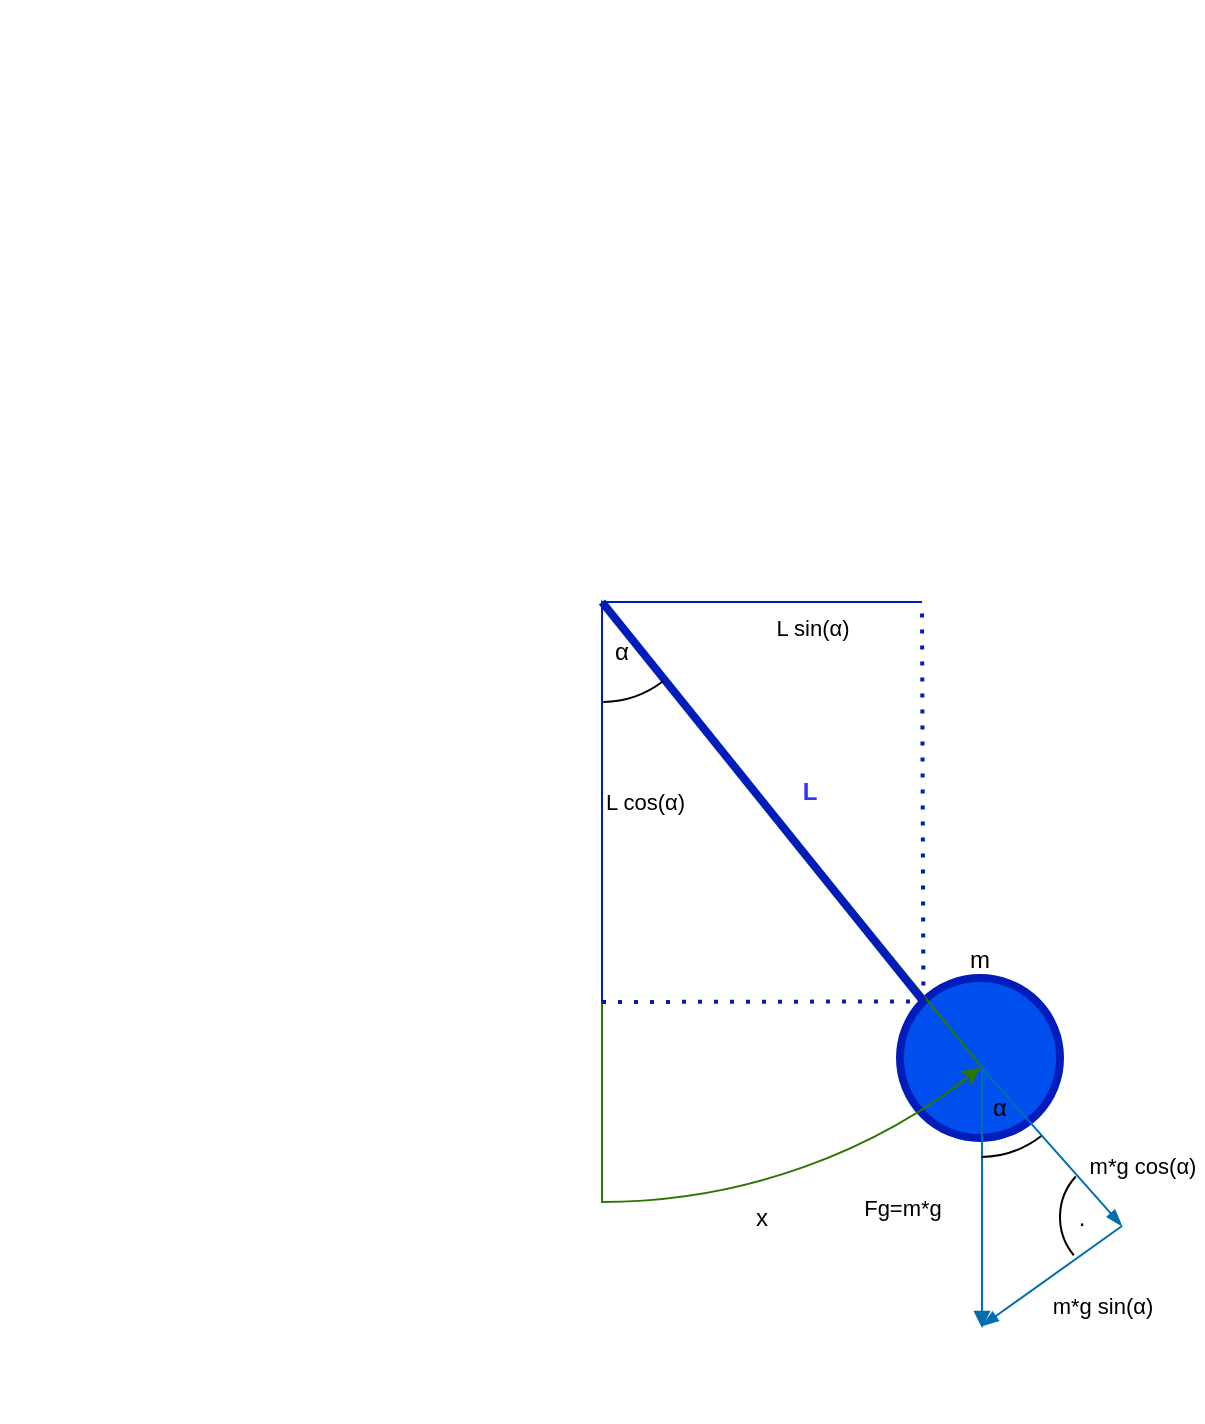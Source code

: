 <mxfile version="21.4.0" type="github">
  <diagram name="Strona-1" id="7y1bbHH6pKz6bEYP6Cvj">
    <mxGraphModel dx="1375" dy="1548" grid="1" gridSize="10" guides="1" tooltips="1" connect="1" arrows="1" fold="1" page="1" pageScale="1" pageWidth="827" pageHeight="1169" math="0" shadow="0">
      <root>
        <mxCell id="0" />
        <mxCell id="1" parent="0" />
        <mxCell id="n95og1urTgADcSXksq1J-1" value="&lt;div&gt;m&lt;/div&gt;" style="ellipse;whiteSpace=wrap;html=1;aspect=fixed;strokeWidth=4;fillColor=#0050ef;fontColor=#000000;strokeColor=#001DBC;align=center;labelPosition=center;verticalLabelPosition=top;verticalAlign=bottom;" parent="1" vertex="1">
          <mxGeometry x="429" y="268" width="80" height="80" as="geometry" />
        </mxCell>
        <mxCell id="DCshJSXJCcwkppHhtiSB-10" value="" style="verticalLabelPosition=bottom;verticalAlign=top;html=1;shape=mxgraph.basic.pie;startAngle=0.391;endAngle=0.5;fillColor=none;fontColor=#ffffff;strokeColor=#2D7600;" vertex="1" parent="1">
          <mxGeometry x="-20" y="-220" width="600" height="600" as="geometry" />
        </mxCell>
        <mxCell id="n95og1urTgADcSXksq1J-2" value="" style="endArrow=none;html=1;rounded=0;exitX=0;exitY=0;exitDx=0;exitDy=0;fillColor=#0050ef;strokeColor=#001DBC;strokeWidth=4;" parent="1" source="n95og1urTgADcSXksq1J-1" edge="1">
          <mxGeometry width="50" height="50" relative="1" as="geometry">
            <mxPoint x="335" y="260" as="sourcePoint" />
            <mxPoint x="280" y="80" as="targetPoint" />
          </mxGeometry>
        </mxCell>
        <mxCell id="n95og1urTgADcSXksq1J-3" value="&lt;div align=&quot;left&quot;&gt;L cos(α)&lt;/div&gt;" style="endArrow=none;html=1;rounded=0;align=left;fillColor=#0050ef;strokeColor=#001DBC;" parent="1" edge="1">
          <mxGeometry width="50" height="50" relative="1" as="geometry">
            <mxPoint x="280" y="80" as="sourcePoint" />
            <mxPoint x="280" y="280" as="targetPoint" />
          </mxGeometry>
        </mxCell>
        <mxCell id="n95og1urTgADcSXksq1J-4" value="" style="endArrow=none;html=1;rounded=0;fillColor=#0050ef;strokeColor=#001DBC;" parent="1" source="n95og1urTgADcSXksq1J-7" edge="1">
          <mxGeometry width="50" height="50" relative="1" as="geometry">
            <mxPoint x="440" y="80" as="sourcePoint" />
            <mxPoint x="280" y="80" as="targetPoint" />
          </mxGeometry>
        </mxCell>
        <mxCell id="n95og1urTgADcSXksq1J-6" value="" style="endArrow=none;dashed=1;html=1;dashPattern=1 3;strokeWidth=2;rounded=0;exitX=0;exitY=0;exitDx=0;exitDy=0;fillColor=#0050ef;strokeColor=#001DBC;" parent="1" source="n95og1urTgADcSXksq1J-1" edge="1">
          <mxGeometry width="50" height="50" relative="1" as="geometry">
            <mxPoint x="350" y="330" as="sourcePoint" />
            <mxPoint x="440" y="80" as="targetPoint" />
          </mxGeometry>
        </mxCell>
        <mxCell id="n95og1urTgADcSXksq1J-8" value="L sin(α)" style="endArrow=none;html=1;rounded=0;fillColor=#0050ef;strokeColor=#001DBC;labelPosition=center;verticalLabelPosition=bottom;align=center;verticalAlign=top;" parent="1" target="n95og1urTgADcSXksq1J-7" edge="1">
          <mxGeometry width="50" height="50" relative="1" as="geometry">
            <mxPoint x="440" y="80" as="sourcePoint" />
            <mxPoint x="280" y="80" as="targetPoint" />
          </mxGeometry>
        </mxCell>
        <mxCell id="n95og1urTgADcSXksq1J-7" value="" style="verticalLabelPosition=bottom;verticalAlign=top;html=1;shape=mxgraph.basic.arc;startAngle=0.395;endAngle=0.498;labelBorderColor=default;labelPosition=right;align=left;" parent="1" vertex="1">
          <mxGeometry x="230" y="30" width="100" height="100" as="geometry" />
        </mxCell>
        <mxCell id="n95og1urTgADcSXksq1J-10" value="α" style="text;html=1;strokeColor=none;fillColor=none;align=center;verticalAlign=middle;whiteSpace=wrap;rounded=0;" parent="1" vertex="1">
          <mxGeometry x="260" y="90" width="60" height="30" as="geometry" />
        </mxCell>
        <mxCell id="n95og1urTgADcSXksq1J-12" value="L" style="text;html=1;strokeColor=none;fillColor=none;align=center;verticalAlign=middle;whiteSpace=wrap;rounded=0;fontColor=#3333FF;fontStyle=1" parent="1" vertex="1">
          <mxGeometry x="354" y="160" width="60" height="30" as="geometry" />
        </mxCell>
        <mxCell id="n95og1urTgADcSXksq1J-13" value="&lt;div&gt;Fg=m*g&lt;/div&gt;" style="endArrow=block;html=1;rounded=0;fillColor=#1ba1e2;strokeColor=#006EAF;exitX=0.513;exitY=0.525;exitDx=0;exitDy=0;exitPerimeter=0;" parent="1" edge="1">
          <mxGeometry x="0.077" y="-40" width="50" height="50" relative="1" as="geometry">
            <mxPoint x="470.04" y="313" as="sourcePoint" />
            <mxPoint x="470" y="443" as="targetPoint" />
            <mxPoint as="offset" />
          </mxGeometry>
        </mxCell>
        <mxCell id="n95og1urTgADcSXksq1J-14" value="m*g cos(α)" style="endArrow=blockThin;html=1;rounded=0;fillColor=#1ba1e2;strokeColor=#006EAF;strokeWidth=1;startArrow=none;startFill=0;endFill=1;" parent="1" edge="1">
          <mxGeometry x="0.705" y="27" width="50" height="50" relative="1" as="geometry">
            <mxPoint x="469" y="312" as="sourcePoint" />
            <mxPoint x="540" y="392" as="targetPoint" />
            <mxPoint as="offset" />
          </mxGeometry>
        </mxCell>
        <mxCell id="n95og1urTgADcSXksq1J-16" value="m*g sin(α)" style="endArrow=none;html=1;rounded=0;fillColor=#1ba1e2;strokeColor=#006EAF;startArrow=blockThin;startFill=1;" parent="1" edge="1">
          <mxGeometry x="0.27" y="-27" width="50" height="50" relative="1" as="geometry">
            <mxPoint x="470" y="442" as="sourcePoint" />
            <mxPoint x="540" y="392" as="targetPoint" />
            <mxPoint as="offset" />
          </mxGeometry>
        </mxCell>
        <mxCell id="n95og1urTgADcSXksq1J-17" value="" style="verticalLabelPosition=bottom;verticalAlign=top;html=1;shape=mxgraph.basic.arc;startAngle=0.395;endAngle=0.498;" parent="1" vertex="1">
          <mxGeometry x="419" y="257.52" width="100" height="100" as="geometry" />
        </mxCell>
        <mxCell id="n95og1urTgADcSXksq1J-18" value="α" style="text;html=1;strokeColor=none;fillColor=none;align=center;verticalAlign=middle;whiteSpace=wrap;rounded=0;" parent="1" vertex="1">
          <mxGeometry x="449" y="318" width="60" height="30" as="geometry" />
        </mxCell>
        <mxCell id="DCshJSXJCcwkppHhtiSB-1" value="" style="verticalLabelPosition=bottom;verticalAlign=top;html=1;shape=mxgraph.basic.arc;startAngle=0.64;endAngle=0.868;" vertex="1" parent="1">
          <mxGeometry x="509" y="357.52" width="60" height="60" as="geometry" />
        </mxCell>
        <mxCell id="DCshJSXJCcwkppHhtiSB-5" value="." style="text;html=1;strokeColor=none;fillColor=none;align=center;verticalAlign=middle;whiteSpace=wrap;rounded=0;" vertex="1" parent="1">
          <mxGeometry x="520" y="382.52" height="10" as="geometry" />
        </mxCell>
        <mxCell id="DCshJSXJCcwkppHhtiSB-7" value="x" style="text;html=1;align=center;verticalAlign=middle;whiteSpace=wrap;rounded=0;" vertex="1" parent="1">
          <mxGeometry x="330" y="372.52" width="60" height="30" as="geometry" />
        </mxCell>
        <mxCell id="DCshJSXJCcwkppHhtiSB-8" value="." style="text;html=1;strokeColor=none;fillColor=none;align=center;verticalAlign=middle;whiteSpace=wrap;rounded=0;fontColor=none;noLabel=1;" vertex="1" parent="1">
          <mxGeometry x="290" y="460" width="60" height="30" as="geometry" />
        </mxCell>
        <mxCell id="n95og1urTgADcSXksq1J-5" value="" style="endArrow=none;dashed=1;html=1;dashPattern=1 3;strokeWidth=2;rounded=0;entryX=0;entryY=0;entryDx=0;entryDy=0;fillColor=#0050ef;strokeColor=#001DBC;" parent="1" target="n95og1urTgADcSXksq1J-1" edge="1">
          <mxGeometry width="50" height="50" relative="1" as="geometry">
            <mxPoint x="280" y="280" as="sourcePoint" />
            <mxPoint x="400" y="280" as="targetPoint" />
          </mxGeometry>
        </mxCell>
        <mxCell id="DCshJSXJCcwkppHhtiSB-11" value="" style="endArrow=classic;html=1;rounded=0;entryX=0.815;entryY=0.888;entryDx=0;entryDy=0;entryPerimeter=0;exitX=0.79;exitY=0.907;exitDx=0;exitDy=0;exitPerimeter=0;fillColor=#60a917;strokeColor=#2D7600;" edge="1" parent="1" source="DCshJSXJCcwkppHhtiSB-10" target="DCshJSXJCcwkppHhtiSB-10">
          <mxGeometry width="50" height="50" relative="1" as="geometry">
            <mxPoint x="470" y="300" as="sourcePoint" />
            <mxPoint x="520" y="250" as="targetPoint" />
          </mxGeometry>
        </mxCell>
      </root>
    </mxGraphModel>
  </diagram>
</mxfile>
